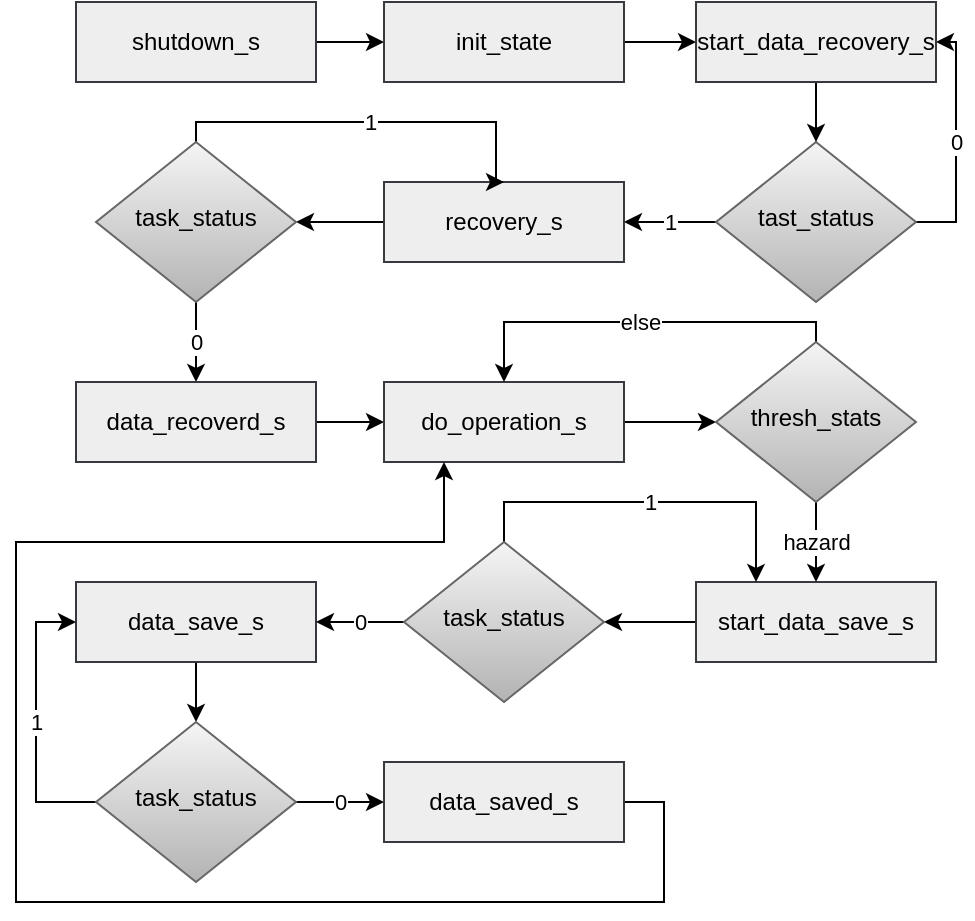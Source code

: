 <mxfile version="13.2.2" type="device"><diagram id="C5RBs43oDa-KdzZeNtuy" name="Page-1"><mxGraphModel dx="1422" dy="813" grid="1" gridSize="10" guides="1" tooltips="1" connect="1" arrows="1" fold="1" page="1" pageScale="1" pageWidth="827" pageHeight="1169" math="0" shadow="0"><root><mxCell id="WIyWlLk6GJQsqaUBKTNV-0"/><mxCell id="WIyWlLk6GJQsqaUBKTNV-1" parent="WIyWlLk6GJQsqaUBKTNV-0"/><mxCell id="stLbdd_jcHXqcliYFOFQ-4" style="edgeStyle=orthogonalEdgeStyle;rounded=0;orthogonalLoop=1;jettySize=auto;html=1;exitX=1;exitY=0.5;exitDx=0;exitDy=0;entryX=0;entryY=0.5;entryDx=0;entryDy=0;" parent="WIyWlLk6GJQsqaUBKTNV-1" source="WIyWlLk6GJQsqaUBKTNV-3" target="stLbdd_jcHXqcliYFOFQ-1" edge="1"><mxGeometry relative="1" as="geometry"/></mxCell><mxCell id="WIyWlLk6GJQsqaUBKTNV-3" value="shutdown_s" style="rounded=0;whiteSpace=wrap;html=1;fontSize=12;glass=0;strokeWidth=1;shadow=0;fillColor=#eeeeee;strokeColor=#36393d;" parent="WIyWlLk6GJQsqaUBKTNV-1" vertex="1"><mxGeometry x="80" y="40" width="120" height="40" as="geometry"/></mxCell><mxCell id="stLbdd_jcHXqcliYFOFQ-8" value="0&lt;span style=&quot;color: rgba(0 , 0 , 0 , 0) ; font-family: monospace ; font-size: 0px ; background-color: rgb(248 , 249 , 250)&quot;&gt;%3CmxGraphModel%3E%3Croot%3E%3CmxCell%20id%3D%220%22%2F%3E%3CmxCell%20id%3D%221%22%20parent%3D%220%22%2F%3E%3CmxCell%20id%3D%222%22%20value%3D%22init_state%22%20style%3D%22rounded%3D1%3BwhiteSpace%3Dwrap%3Bhtml%3D1%3BfontSize%3D12%3Bglass%3D0%3BstrokeWidth%3D1%3Bshadow%3D0%3B%22%20vertex%3D%221%22%20parent%3D%221%22%3E%3CmxGeometry%20x%3D%22354%22%20y%3D%22120%22%20width%3D%22120%22%20height%3D%2240%22%20as%3D%22geometry%22%2F%3E%3C%2FmxCell%3E%3C%2Froot%3E%3C%2FmxGraphModel%3E&lt;/span&gt;" style="edgeStyle=orthogonalEdgeStyle;rounded=0;orthogonalLoop=1;jettySize=auto;html=1;exitX=1;exitY=0.5;exitDx=0;exitDy=0;entryX=1;entryY=0.5;entryDx=0;entryDy=0;" parent="WIyWlLk6GJQsqaUBKTNV-1" source="WIyWlLk6GJQsqaUBKTNV-6" target="stLbdd_jcHXqcliYFOFQ-5" edge="1"><mxGeometry relative="1" as="geometry"><mxPoint x="410" y="90" as="targetPoint"/></mxGeometry></mxCell><mxCell id="stLbdd_jcHXqcliYFOFQ-10" value="1" style="edgeStyle=orthogonalEdgeStyle;rounded=0;orthogonalLoop=1;jettySize=auto;html=1;exitX=0;exitY=0.5;exitDx=0;exitDy=0;entryX=1;entryY=0.5;entryDx=0;entryDy=0;" parent="WIyWlLk6GJQsqaUBKTNV-1" source="WIyWlLk6GJQsqaUBKTNV-6" target="stLbdd_jcHXqcliYFOFQ-9" edge="1"><mxGeometry relative="1" as="geometry"/></mxCell><mxCell id="WIyWlLk6GJQsqaUBKTNV-6" value="tast_status" style="rhombus;whiteSpace=wrap;html=1;shadow=0;fontFamily=Helvetica;fontSize=12;align=center;strokeWidth=1;spacing=6;spacingTop=-4;fillColor=#f5f5f5;strokeColor=#666666;gradientColor=#b3b3b3;" parent="WIyWlLk6GJQsqaUBKTNV-1" vertex="1"><mxGeometry x="400" y="110" width="100" height="80" as="geometry"/></mxCell><mxCell id="stLbdd_jcHXqcliYFOFQ-6" style="edgeStyle=orthogonalEdgeStyle;rounded=0;orthogonalLoop=1;jettySize=auto;html=1;exitX=1;exitY=0.5;exitDx=0;exitDy=0;entryX=0;entryY=0.5;entryDx=0;entryDy=0;" parent="WIyWlLk6GJQsqaUBKTNV-1" source="stLbdd_jcHXqcliYFOFQ-1" target="stLbdd_jcHXqcliYFOFQ-5" edge="1"><mxGeometry relative="1" as="geometry"/></mxCell><mxCell id="stLbdd_jcHXqcliYFOFQ-1" value="init_state" style="rounded=0;whiteSpace=wrap;html=1;fontSize=12;glass=0;strokeWidth=1;shadow=0;fillColor=#eeeeee;strokeColor=#36393d;" parent="WIyWlLk6GJQsqaUBKTNV-1" vertex="1"><mxGeometry x="234" y="40" width="120" height="40" as="geometry"/></mxCell><mxCell id="stLbdd_jcHXqcliYFOFQ-7" style="edgeStyle=orthogonalEdgeStyle;rounded=0;orthogonalLoop=1;jettySize=auto;html=1;exitX=0.5;exitY=1;exitDx=0;exitDy=0;entryX=0.5;entryY=0;entryDx=0;entryDy=0;" parent="WIyWlLk6GJQsqaUBKTNV-1" source="stLbdd_jcHXqcliYFOFQ-5" target="WIyWlLk6GJQsqaUBKTNV-6" edge="1"><mxGeometry relative="1" as="geometry"/></mxCell><mxCell id="stLbdd_jcHXqcliYFOFQ-5" value="start_data_recovery_s" style="rounded=0;whiteSpace=wrap;html=1;fontSize=12;glass=0;strokeWidth=1;shadow=0;fillColor=#eeeeee;strokeColor=#36393d;" parent="WIyWlLk6GJQsqaUBKTNV-1" vertex="1"><mxGeometry x="390" y="40" width="120" height="40" as="geometry"/></mxCell><mxCell id="stLbdd_jcHXqcliYFOFQ-12" style="edgeStyle=orthogonalEdgeStyle;rounded=0;orthogonalLoop=1;jettySize=auto;html=1;exitX=0;exitY=0.5;exitDx=0;exitDy=0;entryX=1;entryY=0.5;entryDx=0;entryDy=0;" parent="WIyWlLk6GJQsqaUBKTNV-1" source="stLbdd_jcHXqcliYFOFQ-9" target="stLbdd_jcHXqcliYFOFQ-11" edge="1"><mxGeometry relative="1" as="geometry"><Array as="points"><mxPoint x="210" y="150"/><mxPoint x="210" y="150"/></Array></mxGeometry></mxCell><mxCell id="stLbdd_jcHXqcliYFOFQ-9" value="recovery_s" style="rounded=0;whiteSpace=wrap;html=1;fontSize=12;glass=0;strokeWidth=1;shadow=0;fillColor=#eeeeee;strokeColor=#36393d;" parent="WIyWlLk6GJQsqaUBKTNV-1" vertex="1"><mxGeometry x="234" y="130" width="120" height="40" as="geometry"/></mxCell><mxCell id="stLbdd_jcHXqcliYFOFQ-13" value="1" style="edgeStyle=orthogonalEdgeStyle;rounded=0;orthogonalLoop=1;jettySize=auto;html=1;exitX=0.5;exitY=0;exitDx=0;exitDy=0;entryX=0.5;entryY=0;entryDx=0;entryDy=0;" parent="WIyWlLk6GJQsqaUBKTNV-1" source="stLbdd_jcHXqcliYFOFQ-11" target="stLbdd_jcHXqcliYFOFQ-9" edge="1"><mxGeometry relative="1" as="geometry"><mxPoint x="230" y="240" as="targetPoint"/><Array as="points"><mxPoint x="140" y="100"/><mxPoint x="290" y="100"/></Array></mxGeometry></mxCell><mxCell id="stLbdd_jcHXqcliYFOFQ-15" value="0" style="edgeStyle=orthogonalEdgeStyle;rounded=0;orthogonalLoop=1;jettySize=auto;html=1;exitX=0.5;exitY=1;exitDx=0;exitDy=0;entryX=0.5;entryY=0;entryDx=0;entryDy=0;" parent="WIyWlLk6GJQsqaUBKTNV-1" source="stLbdd_jcHXqcliYFOFQ-11" target="stLbdd_jcHXqcliYFOFQ-14" edge="1"><mxGeometry relative="1" as="geometry"/></mxCell><mxCell id="stLbdd_jcHXqcliYFOFQ-11" value="task_status" style="rhombus;whiteSpace=wrap;html=1;shadow=0;fontFamily=Helvetica;fontSize=12;align=center;strokeWidth=1;spacing=6;spacingTop=-4;fillColor=#f5f5f5;strokeColor=#666666;gradientColor=#b3b3b3;" parent="WIyWlLk6GJQsqaUBKTNV-1" vertex="1"><mxGeometry x="90" y="110" width="100" height="80" as="geometry"/></mxCell><mxCell id="stLbdd_jcHXqcliYFOFQ-18" style="edgeStyle=orthogonalEdgeStyle;rounded=0;orthogonalLoop=1;jettySize=auto;html=1;exitX=1;exitY=0.5;exitDx=0;exitDy=0;entryX=0;entryY=0.5;entryDx=0;entryDy=0;" parent="WIyWlLk6GJQsqaUBKTNV-1" source="stLbdd_jcHXqcliYFOFQ-14" target="stLbdd_jcHXqcliYFOFQ-16" edge="1"><mxGeometry relative="1" as="geometry"/></mxCell><mxCell id="stLbdd_jcHXqcliYFOFQ-14" value="data_recoverd_s" style="rounded=0;whiteSpace=wrap;html=1;fontSize=12;glass=0;strokeWidth=1;shadow=0;fillColor=#eeeeee;strokeColor=#36393d;" parent="WIyWlLk6GJQsqaUBKTNV-1" vertex="1"><mxGeometry x="80" y="230" width="120" height="40" as="geometry"/></mxCell><mxCell id="stLbdd_jcHXqcliYFOFQ-19" style="edgeStyle=orthogonalEdgeStyle;rounded=0;orthogonalLoop=1;jettySize=auto;html=1;exitX=1;exitY=0.5;exitDx=0;exitDy=0;entryX=0;entryY=0.5;entryDx=0;entryDy=0;" parent="WIyWlLk6GJQsqaUBKTNV-1" source="stLbdd_jcHXqcliYFOFQ-16" target="stLbdd_jcHXqcliYFOFQ-17" edge="1"><mxGeometry relative="1" as="geometry"/></mxCell><mxCell id="stLbdd_jcHXqcliYFOFQ-16" value="do_operation_s" style="rounded=0;whiteSpace=wrap;html=1;fontSize=12;glass=0;strokeWidth=1;shadow=0;fillColor=#eeeeee;strokeColor=#36393d;" parent="WIyWlLk6GJQsqaUBKTNV-1" vertex="1"><mxGeometry x="234" y="230" width="120" height="40" as="geometry"/></mxCell><mxCell id="stLbdd_jcHXqcliYFOFQ-20" value="else" style="edgeStyle=orthogonalEdgeStyle;rounded=0;orthogonalLoop=1;jettySize=auto;html=1;exitX=0.5;exitY=0;exitDx=0;exitDy=0;entryX=0.5;entryY=0;entryDx=0;entryDy=0;" parent="WIyWlLk6GJQsqaUBKTNV-1" source="stLbdd_jcHXqcliYFOFQ-17" target="stLbdd_jcHXqcliYFOFQ-16" edge="1"><mxGeometry relative="1" as="geometry"><Array as="points"><mxPoint x="450" y="200"/><mxPoint x="294" y="200"/></Array></mxGeometry></mxCell><mxCell id="stLbdd_jcHXqcliYFOFQ-22" value="hazard" style="edgeStyle=orthogonalEdgeStyle;rounded=0;orthogonalLoop=1;jettySize=auto;html=1;exitX=0.5;exitY=1;exitDx=0;exitDy=0;entryX=0.5;entryY=0;entryDx=0;entryDy=0;" parent="WIyWlLk6GJQsqaUBKTNV-1" source="stLbdd_jcHXqcliYFOFQ-17" target="stLbdd_jcHXqcliYFOFQ-21" edge="1"><mxGeometry relative="1" as="geometry"/></mxCell><mxCell id="stLbdd_jcHXqcliYFOFQ-17" value="thresh_stats" style="rhombus;whiteSpace=wrap;html=1;shadow=0;fontFamily=Helvetica;fontSize=12;align=center;strokeWidth=1;spacing=6;spacingTop=-4;fillColor=#f5f5f5;strokeColor=#666666;gradientColor=#b3b3b3;" parent="WIyWlLk6GJQsqaUBKTNV-1" vertex="1"><mxGeometry x="400" y="210" width="100" height="80" as="geometry"/></mxCell><mxCell id="stLbdd_jcHXqcliYFOFQ-25" style="edgeStyle=orthogonalEdgeStyle;rounded=0;orthogonalLoop=1;jettySize=auto;html=1;exitX=0;exitY=0.5;exitDx=0;exitDy=0;entryX=1;entryY=0.5;entryDx=0;entryDy=0;" parent="WIyWlLk6GJQsqaUBKTNV-1" source="stLbdd_jcHXqcliYFOFQ-21" target="stLbdd_jcHXqcliYFOFQ-24" edge="1"><mxGeometry relative="1" as="geometry"/></mxCell><mxCell id="stLbdd_jcHXqcliYFOFQ-21" value="start_data_save_s" style="rounded=0;whiteSpace=wrap;html=1;fontSize=12;glass=0;strokeWidth=1;shadow=0;fillColor=#eeeeee;strokeColor=#36393d;" parent="WIyWlLk6GJQsqaUBKTNV-1" vertex="1"><mxGeometry x="390" y="330" width="120" height="40" as="geometry"/></mxCell><mxCell id="stLbdd_jcHXqcliYFOFQ-29" style="edgeStyle=orthogonalEdgeStyle;rounded=0;orthogonalLoop=1;jettySize=auto;html=1;exitX=0.5;exitY=1;exitDx=0;exitDy=0;entryX=0.5;entryY=0;entryDx=0;entryDy=0;" parent="WIyWlLk6GJQsqaUBKTNV-1" source="stLbdd_jcHXqcliYFOFQ-23" target="stLbdd_jcHXqcliYFOFQ-28" edge="1"><mxGeometry relative="1" as="geometry"/></mxCell><mxCell id="stLbdd_jcHXqcliYFOFQ-23" value="data_save_s" style="rounded=0;whiteSpace=wrap;html=1;fontSize=12;glass=0;strokeWidth=1;shadow=0;fillColor=#eeeeee;strokeColor=#36393d;" parent="WIyWlLk6GJQsqaUBKTNV-1" vertex="1"><mxGeometry x="80" y="330" width="120" height="40" as="geometry"/></mxCell><mxCell id="stLbdd_jcHXqcliYFOFQ-26" value="1" style="edgeStyle=orthogonalEdgeStyle;rounded=0;orthogonalLoop=1;jettySize=auto;html=1;exitX=0.5;exitY=0;exitDx=0;exitDy=0;entryX=0.25;entryY=0;entryDx=0;entryDy=0;" parent="WIyWlLk6GJQsqaUBKTNV-1" source="stLbdd_jcHXqcliYFOFQ-24" target="stLbdd_jcHXqcliYFOFQ-21" edge="1"><mxGeometry relative="1" as="geometry"/></mxCell><mxCell id="stLbdd_jcHXqcliYFOFQ-27" value="0" style="edgeStyle=orthogonalEdgeStyle;rounded=0;orthogonalLoop=1;jettySize=auto;html=1;exitX=0;exitY=0.5;exitDx=0;exitDy=0;entryX=1;entryY=0.5;entryDx=0;entryDy=0;" parent="WIyWlLk6GJQsqaUBKTNV-1" source="stLbdd_jcHXqcliYFOFQ-24" target="stLbdd_jcHXqcliYFOFQ-23" edge="1"><mxGeometry relative="1" as="geometry"/></mxCell><mxCell id="stLbdd_jcHXqcliYFOFQ-24" value="task_status" style="rhombus;whiteSpace=wrap;html=1;shadow=0;fontFamily=Helvetica;fontSize=12;align=center;strokeWidth=1;spacing=6;spacingTop=-4;fillColor=#f5f5f5;strokeColor=#666666;gradientColor=#b3b3b3;" parent="WIyWlLk6GJQsqaUBKTNV-1" vertex="1"><mxGeometry x="244" y="310" width="100" height="80" as="geometry"/></mxCell><mxCell id="stLbdd_jcHXqcliYFOFQ-30" value="1" style="edgeStyle=orthogonalEdgeStyle;rounded=0;orthogonalLoop=1;jettySize=auto;html=1;exitX=0;exitY=0.5;exitDx=0;exitDy=0;entryX=0;entryY=0.5;entryDx=0;entryDy=0;" parent="WIyWlLk6GJQsqaUBKTNV-1" source="stLbdd_jcHXqcliYFOFQ-28" target="stLbdd_jcHXqcliYFOFQ-23" edge="1"><mxGeometry relative="1" as="geometry"/></mxCell><mxCell id="stLbdd_jcHXqcliYFOFQ-32" value="0" style="edgeStyle=orthogonalEdgeStyle;rounded=0;orthogonalLoop=1;jettySize=auto;html=1;exitX=1;exitY=0.5;exitDx=0;exitDy=0;entryX=0;entryY=0.5;entryDx=0;entryDy=0;" parent="WIyWlLk6GJQsqaUBKTNV-1" source="stLbdd_jcHXqcliYFOFQ-28" target="stLbdd_jcHXqcliYFOFQ-31" edge="1"><mxGeometry relative="1" as="geometry"/></mxCell><mxCell id="stLbdd_jcHXqcliYFOFQ-28" value="task_status" style="rhombus;whiteSpace=wrap;html=1;shadow=0;fontFamily=Helvetica;fontSize=12;align=center;strokeWidth=1;spacing=6;spacingTop=-4;fillColor=#f5f5f5;strokeColor=#666666;gradientColor=#b3b3b3;" parent="WIyWlLk6GJQsqaUBKTNV-1" vertex="1"><mxGeometry x="90" y="400" width="100" height="80" as="geometry"/></mxCell><mxCell id="stLbdd_jcHXqcliYFOFQ-33" style="edgeStyle=orthogonalEdgeStyle;rounded=0;orthogonalLoop=1;jettySize=auto;html=1;exitX=1;exitY=0.5;exitDx=0;exitDy=0;entryX=0.25;entryY=1;entryDx=0;entryDy=0;" parent="WIyWlLk6GJQsqaUBKTNV-1" source="stLbdd_jcHXqcliYFOFQ-31" target="stLbdd_jcHXqcliYFOFQ-16" edge="1"><mxGeometry relative="1" as="geometry"><Array as="points"><mxPoint x="374" y="440"/><mxPoint x="374" y="490"/><mxPoint x="50" y="490"/><mxPoint x="50" y="310"/><mxPoint x="264" y="310"/></Array></mxGeometry></mxCell><mxCell id="stLbdd_jcHXqcliYFOFQ-31" value="data_saved_s" style="rounded=0;whiteSpace=wrap;html=1;fontSize=12;glass=0;strokeWidth=1;shadow=0;fillColor=#eeeeee;strokeColor=#36393d;" parent="WIyWlLk6GJQsqaUBKTNV-1" vertex="1"><mxGeometry x="234" y="420" width="120" height="40" as="geometry"/></mxCell></root></mxGraphModel></diagram></mxfile>